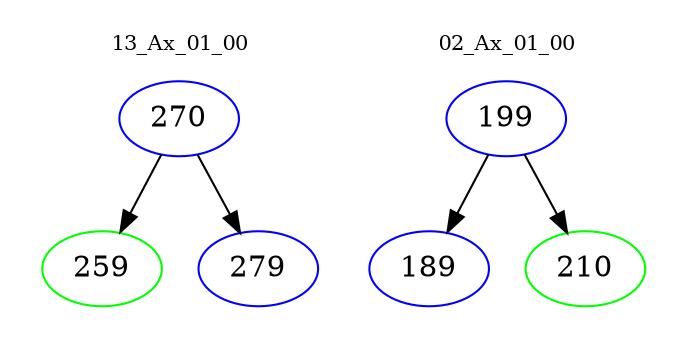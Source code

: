 digraph{
subgraph cluster_0 {
color = white
label = "13_Ax_01_00";
fontsize=10;
T0_270 [label="270", color="blue"]
T0_270 -> T0_259 [color="black"]
T0_259 [label="259", color="green"]
T0_270 -> T0_279 [color="black"]
T0_279 [label="279", color="blue"]
}
subgraph cluster_1 {
color = white
label = "02_Ax_01_00";
fontsize=10;
T1_199 [label="199", color="blue"]
T1_199 -> T1_189 [color="black"]
T1_189 [label="189", color="blue"]
T1_199 -> T1_210 [color="black"]
T1_210 [label="210", color="green"]
}
}
